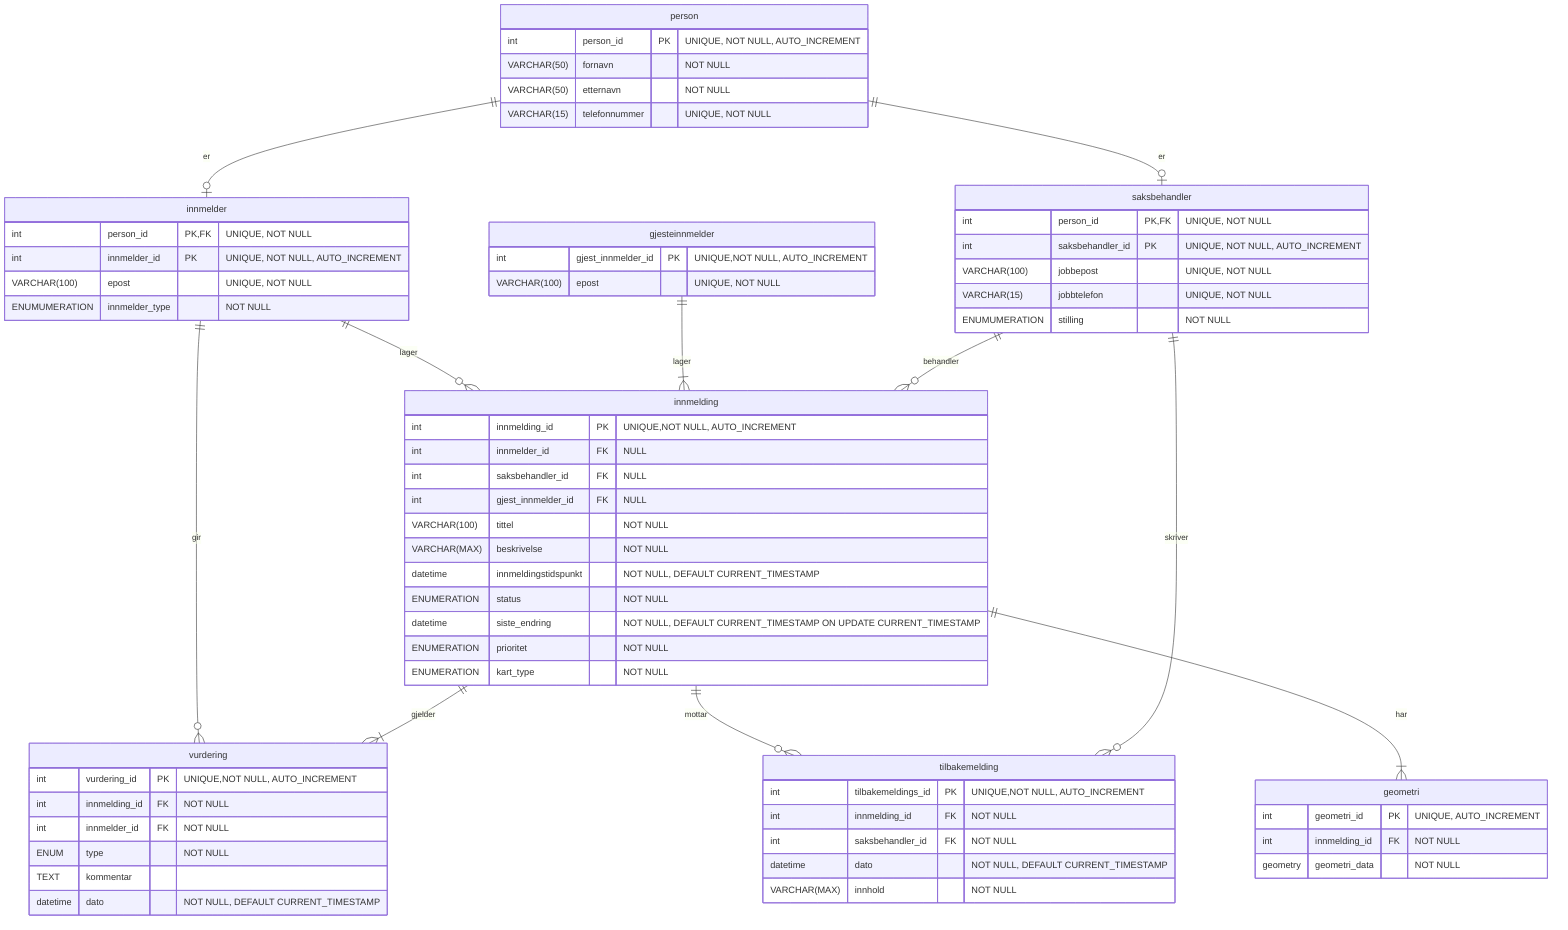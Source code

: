 erDiagram

    person {
        int person_id PK "UNIQUE, NOT NULL, AUTO_INCREMENT"
        VARCHAR(50) fornavn "NOT NULL"
        VARCHAR(50) etternavn "NOT NULL"
        VARCHAR(15) telefonnummer "UNIQUE, NOT NULL"
    }
    person ||--|O innmelder : "er"
    person ||--|O saksbehandler : "er"
    innmelder ||--o{ innmelding : "lager"
    innmelder {
        int person_id PK, FK "UNIQUE, NOT NULL"
        int innmelder_id PK "UNIQUE, NOT NULL, AUTO_INCREMENT"
        VARCHAR(100) epost "UNIQUE, NOT NULL"
        ENUMUMERATION innmelder_type "NOT NULL"
    }
    gjesteinnmelder ||--|{ innmelding : "lager"
    gjesteinnmelder {
        int gjest_innmelder_id PK "UNIQUE,NOT NULL, AUTO_INCREMENT"
        VARCHAR(100) epost "UNIQUE, NOT NULL"
    }
    saksbehandler ||--o{ innmelding : "behandler"
    saksbehandler {
        int person_id PK, FK "UNIQUE, NOT NULL"
        int saksbehandler_id PK "UNIQUE, NOT NULL, AUTO_INCREMENT"
        VARCHAR(100) jobbepost "UNIQUE, NOT NULL"
        VARCHAR(15) jobbtelefon "UNIQUE, NOT NULL"
        ENUMUMERATION stilling "NOT NULL"
    }      
    innmelding ||--|{ geometri : "har"
    innmelding ||--o{ tilbakemelding : "mottar"    
    innmelding {
        int innmelding_id PK "UNIQUE,NOT NULL, AUTO_INCREMENT"
        int innmelder_id FK "NULL"
        int saksbehandler_id FK "NULL"
        int gjest_innmelder_id FK "NULL"
        VARCHAR(100) tittel "NOT NULL"
        VARCHAR(MAX) beskrivelse "NOT NULL"
        datetime innmeldingstidspunkt "NOT NULL, DEFAULT CURRENT_TIMESTAMP"
        ENUMERATION status "NOT NULL"
        datetime siste_endring "NOT NULL, DEFAULT CURRENT_TIMESTAMP ON UPDATE CURRENT_TIMESTAMP"
        ENUMERATION prioritet "NOT NULL"
        ENUMERATION kart_type "NOT NULL"
    }    
    geometri {
        int geometri_id PK "UNIQUE, AUTO_INCREMENT"
        int innmelding_id FK "NOT NULL"
        geometry geometri_data "NOT NULL"
        
    }
    tilbakemelding {
        int tilbakemeldings_id PK "UNIQUE,NOT NULL, AUTO_INCREMENT"
        int innmelding_id FK "NOT NULL"
        int saksbehandler_id FK "NOT NULL"
        datetime dato "NOT NULL, DEFAULT CURRENT_TIMESTAMP"
        VARCHAR(MAX) innhold "NOT NULL"
      }
    vurdering {
        int vurdering_id PK "UNIQUE,NOT NULL, AUTO_INCREMENT"
        int innmelding_id FK "NOT NULL"
        int innmelder_id FK "NOT NULL"
        ENUM type "NOT NULL"
        TEXT kommentar
        datetime dato "NOT NULL, DEFAULT CURRENT_TIMESTAMP"
    }
    saksbehandler ||--o{ tilbakemelding : "skriver"
    innmelder ||--o{ vurdering : "gir"
    innmelding ||--|{ vurdering : "gjelder"